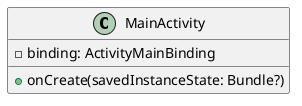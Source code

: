 @startuml
'https://plantuml.com/class-diagram

class MainActivity {
    - binding: ActivityMainBinding

    + onCreate(savedInstanceState: Bundle?)
}

@enduml